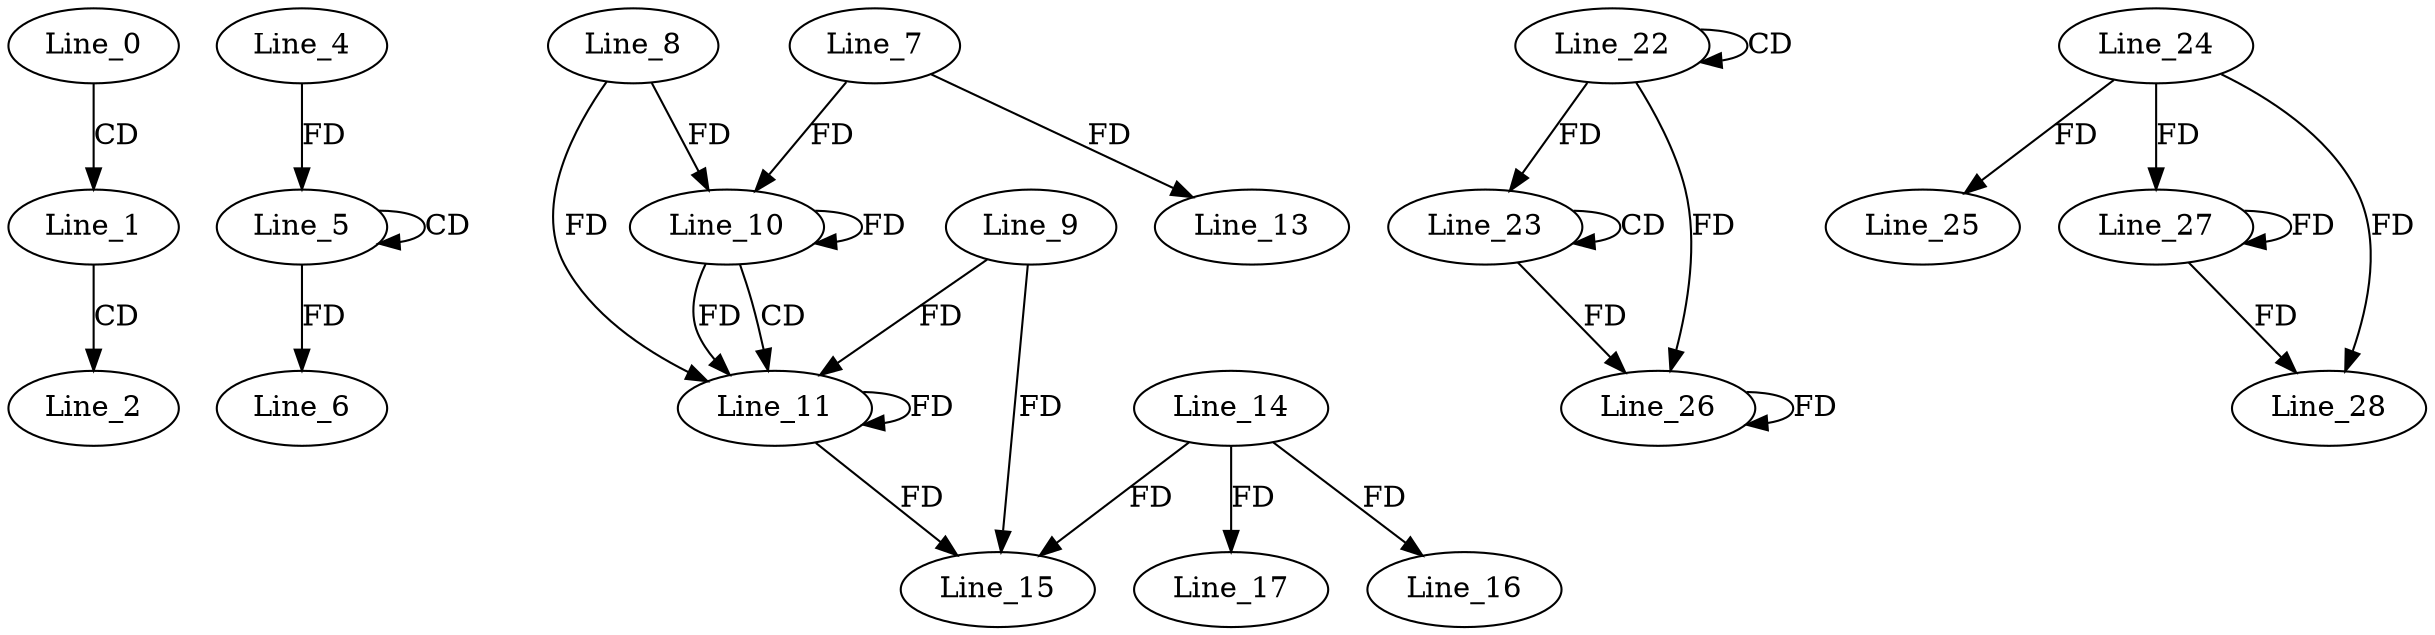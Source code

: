 digraph G {
  Line_0;
  Line_1;
  Line_2;
  Line_5;
  Line_5;
  Line_4;
  Line_6;
  Line_10;
  Line_8;
  Line_10;
  Line_7;
  Line_10;
  Line_11;
  Line_9;
  Line_13;
  Line_14;
  Line_15;
  Line_16;
  Line_17;
  Line_22;
  Line_22;
  Line_23;
  Line_23;
  Line_23;
  Line_24;
  Line_25;
  Line_26;
  Line_26;
  Line_26;
  Line_27;
  Line_28;
  Line_0 -> Line_1 [ label="CD" ];
  Line_1 -> Line_2 [ label="CD" ];
  Line_5 -> Line_5 [ label="CD" ];
  Line_4 -> Line_5 [ label="FD" ];
  Line_5 -> Line_6 [ label="FD" ];
  Line_10 -> Line_10 [ label="FD" ];
  Line_8 -> Line_10 [ label="FD" ];
  Line_7 -> Line_10 [ label="FD" ];
  Line_10 -> Line_11 [ label="CD" ];
  Line_11 -> Line_11 [ label="FD" ];
  Line_9 -> Line_11 [ label="FD" ];
  Line_10 -> Line_11 [ label="FD" ];
  Line_8 -> Line_11 [ label="FD" ];
  Line_7 -> Line_13 [ label="FD" ];
  Line_14 -> Line_15 [ label="FD" ];
  Line_11 -> Line_15 [ label="FD" ];
  Line_9 -> Line_15 [ label="FD" ];
  Line_14 -> Line_16 [ label="FD" ];
  Line_14 -> Line_17 [ label="FD" ];
  Line_22 -> Line_22 [ label="CD" ];
  Line_23 -> Line_23 [ label="CD" ];
  Line_22 -> Line_23 [ label="FD" ];
  Line_24 -> Line_25 [ label="FD" ];
  Line_23 -> Line_26 [ label="FD" ];
  Line_26 -> Line_26 [ label="FD" ];
  Line_22 -> Line_26 [ label="FD" ];
  Line_24 -> Line_27 [ label="FD" ];
  Line_27 -> Line_27 [ label="FD" ];
  Line_24 -> Line_28 [ label="FD" ];
  Line_27 -> Line_28 [ label="FD" ];
}
